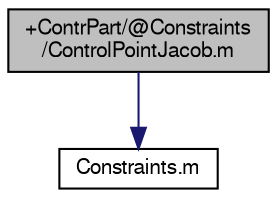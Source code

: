 digraph "+ContrPart/@Constraints/ControlPointJacob.m"
{
  bgcolor="transparent";
  edge [fontname="FreeSans",fontsize="10",labelfontname="FreeSans",labelfontsize="10"];
  node [fontname="FreeSans",fontsize="10",shape=record];
  Node1 [label="+ContrPart/@Constraints\l/ControlPointJacob.m",height=0.2,width=0.4,color="black", fillcolor="grey75", style="filled" fontcolor="black"];
  Node1 -> Node2 [color="midnightblue",fontsize="10",style="solid",fontname="FreeSans"];
  Node2 [label="Constraints.m",height=0.2,width=0.4,color="black",URL="$_constraints_8m.html"];
}
